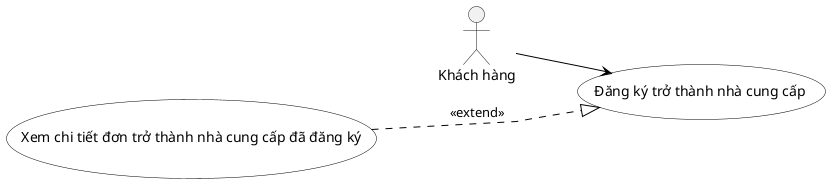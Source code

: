 @startuml
' Use horizontal layout with actors on both sides
left to right direction

' Improve visual appearance
skinparam usecase {
  BackgroundColor white
  BorderColor black
  ArrowColor black
}

skinparam linetype polyline

' Left actors
actor "Khách hàng" as kh

usecase "Đăng ký trở thành nhà cung cấp" as UC1
usecase "Xem chi tiết đơn trở thành nhà cung cấp đã đăng ký" as UC2

UC2 ...|> UC1: <<extend>>

kh --> UC1

@enduml